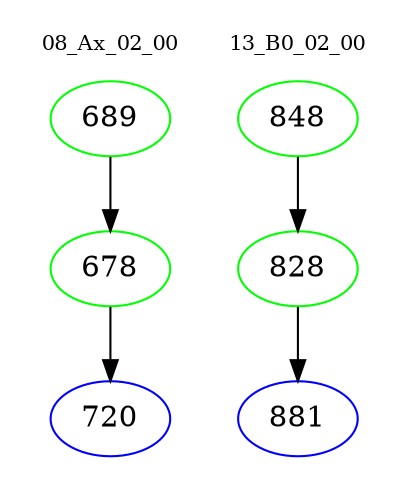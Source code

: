 digraph{
subgraph cluster_0 {
color = white
label = "08_Ax_02_00";
fontsize=10;
T0_689 [label="689", color="green"]
T0_689 -> T0_678 [color="black"]
T0_678 [label="678", color="green"]
T0_678 -> T0_720 [color="black"]
T0_720 [label="720", color="blue"]
}
subgraph cluster_1 {
color = white
label = "13_B0_02_00";
fontsize=10;
T1_848 [label="848", color="green"]
T1_848 -> T1_828 [color="black"]
T1_828 [label="828", color="green"]
T1_828 -> T1_881 [color="black"]
T1_881 [label="881", color="blue"]
}
}
